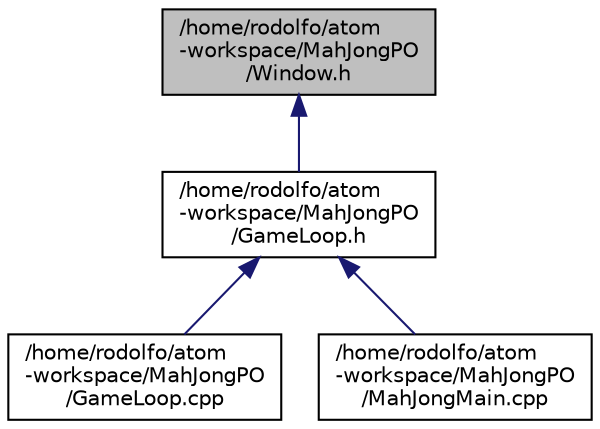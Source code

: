 digraph "/home/rodolfo/atom-workspace/MahJongPO/Window.h"
{
  edge [fontname="Helvetica",fontsize="10",labelfontname="Helvetica",labelfontsize="10"];
  node [fontname="Helvetica",fontsize="10",shape=record];
  Node7 [label="/home/rodolfo/atom\l-workspace/MahJongPO\l/Window.h",height=0.2,width=0.4,color="black", fillcolor="grey75", style="filled", fontcolor="black"];
  Node7 -> Node8 [dir="back",color="midnightblue",fontsize="10",style="solid"];
  Node8 [label="/home/rodolfo/atom\l-workspace/MahJongPO\l/GameLoop.h",height=0.2,width=0.4,color="black", fillcolor="white", style="filled",URL="$_game_loop_8h.html"];
  Node8 -> Node9 [dir="back",color="midnightblue",fontsize="10",style="solid"];
  Node9 [label="/home/rodolfo/atom\l-workspace/MahJongPO\l/GameLoop.cpp",height=0.2,width=0.4,color="black", fillcolor="white", style="filled",URL="$_game_loop_8cpp.html"];
  Node8 -> Node10 [dir="back",color="midnightblue",fontsize="10",style="solid"];
  Node10 [label="/home/rodolfo/atom\l-workspace/MahJongPO\l/MahJongMain.cpp",height=0.2,width=0.4,color="black", fillcolor="white", style="filled",URL="$_mah_jong_main_8cpp.html"];
}
